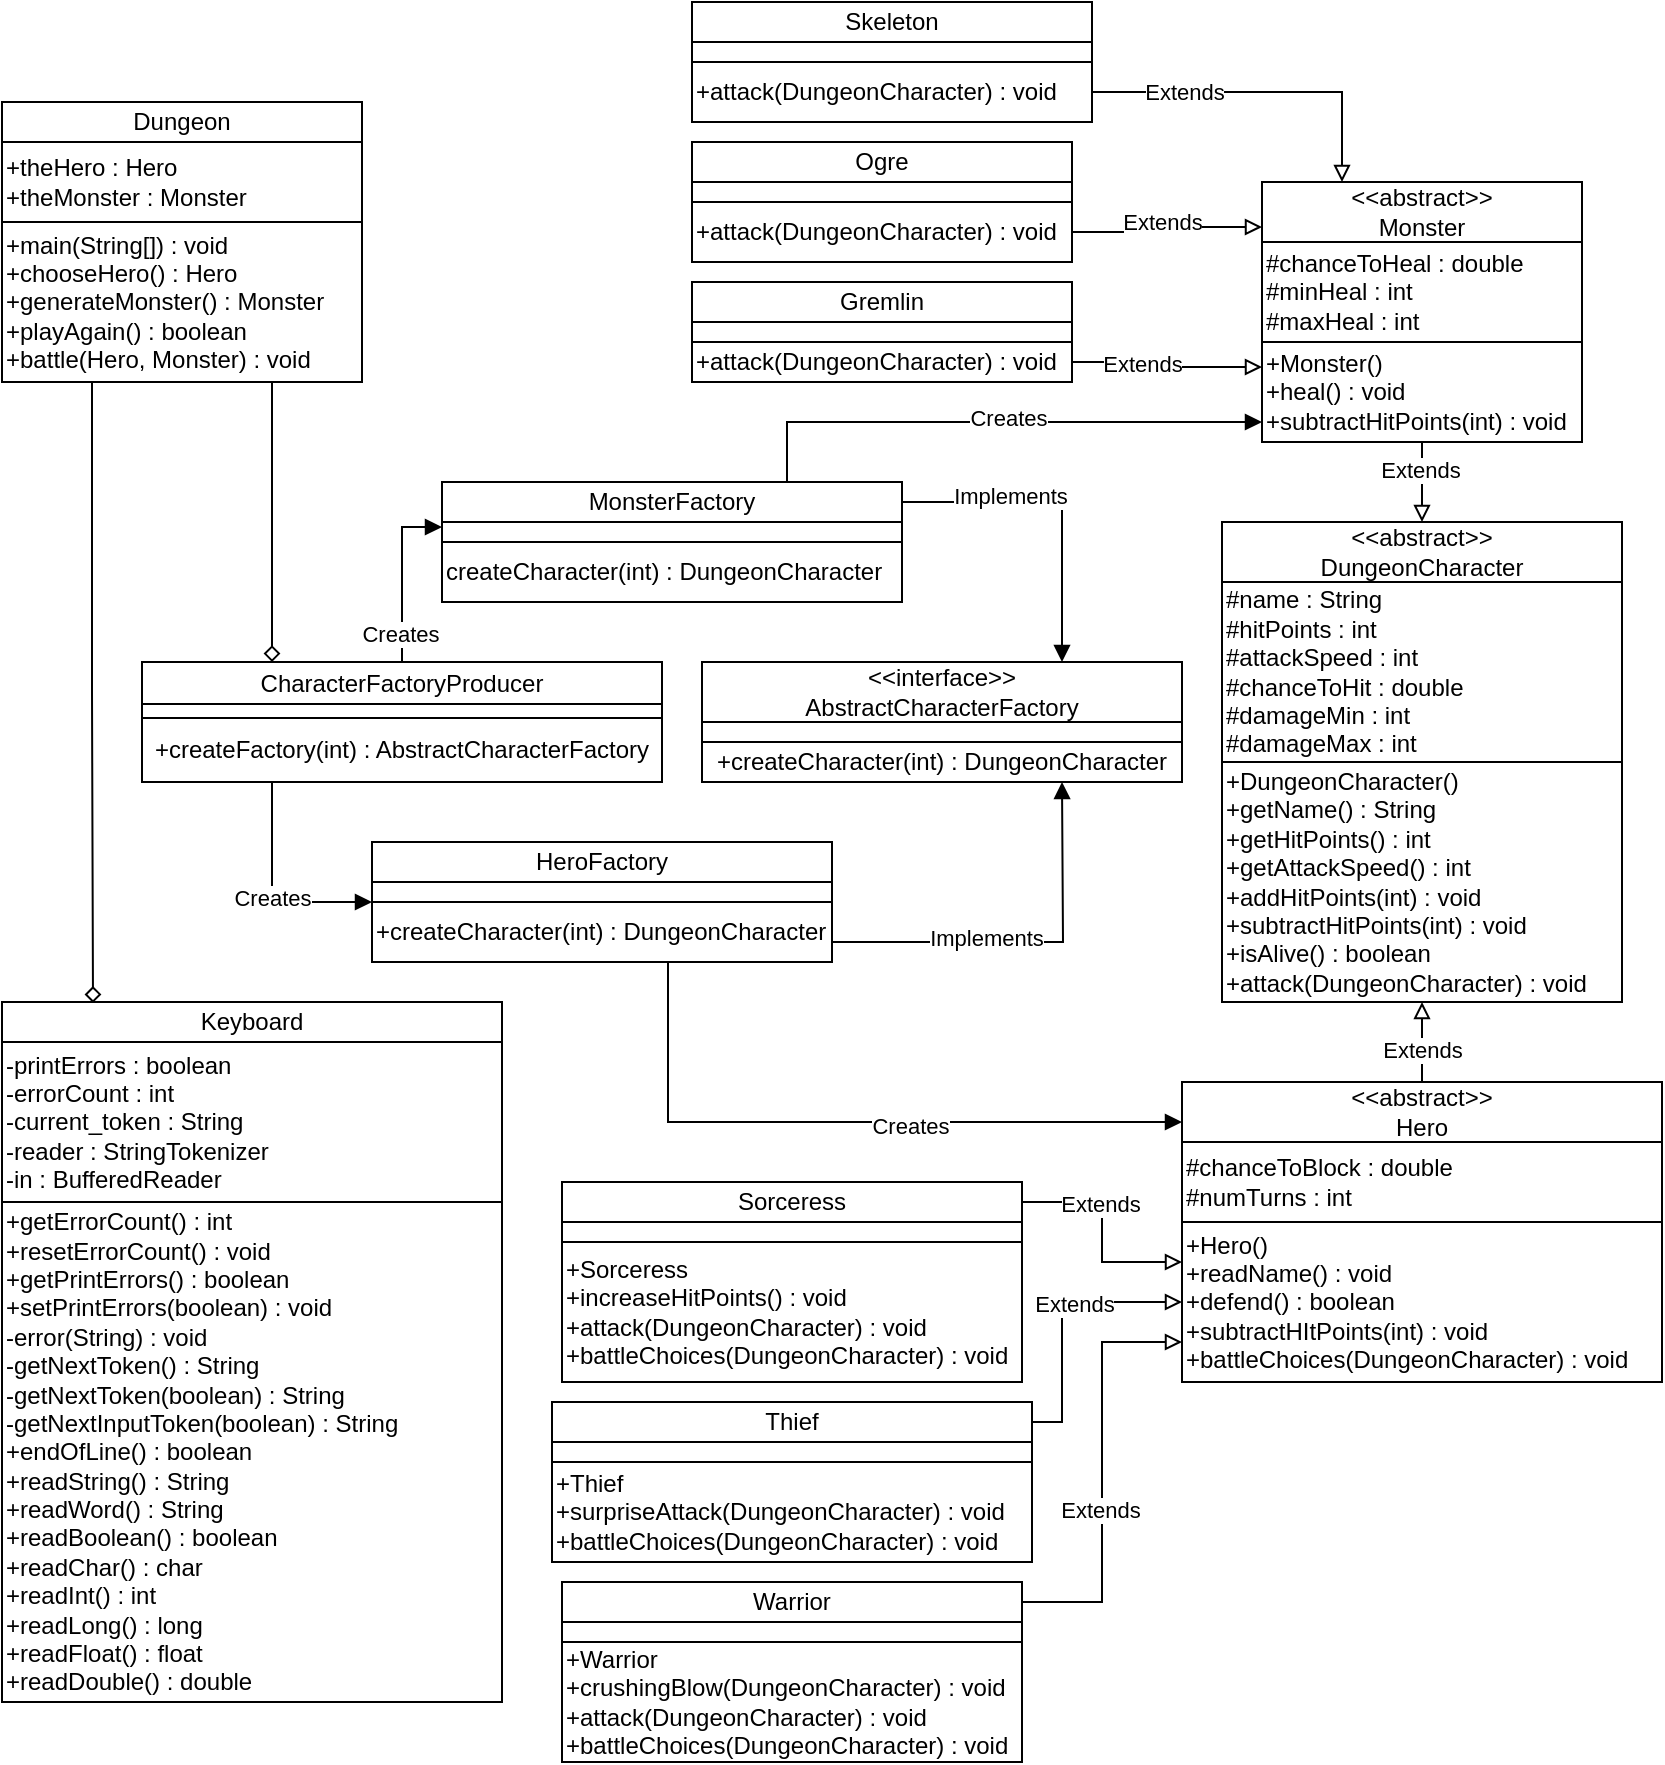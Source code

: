 <mxfile version="14.4.3" type="device"><diagram id="jW1THEX7ErsAPpExIKt4" name="Page-1"><mxGraphModel dx="1336" dy="1763" grid="1" gridSize="10" guides="1" tooltips="1" connect="1" arrows="1" fold="1" page="1" pageScale="1" pageWidth="850" pageHeight="1100" math="0" shadow="0"><root><mxCell id="0"/><mxCell id="1" parent="0"/><mxCell id="ADvjot03Va6A7m9g_6FD-13" value="" style="group" vertex="1" connectable="0" parent="1"><mxGeometry x="10" y="-560" width="180" height="140" as="geometry"/></mxCell><mxCell id="ADvjot03Va6A7m9g_6FD-9" value="Dungeon" style="whiteSpace=wrap;html=1;" vertex="1" parent="ADvjot03Va6A7m9g_6FD-13"><mxGeometry width="180" height="20" as="geometry"/></mxCell><mxCell id="ADvjot03Va6A7m9g_6FD-10" value="+theHero : Hero&lt;br&gt;&lt;div&gt;&lt;span&gt;+theMonster : Monster&lt;/span&gt;&lt;/div&gt;" style="whiteSpace=wrap;html=1;align=left;" vertex="1" parent="ADvjot03Va6A7m9g_6FD-13"><mxGeometry y="20" width="180" height="40" as="geometry"/></mxCell><mxCell id="ADvjot03Va6A7m9g_6FD-11" value="+main(String[]) : void&lt;br&gt;+chooseHero() : Hero&lt;br&gt;+generateMonster() : Monster&lt;br&gt;+playAgain() : boolean&lt;br&gt;+battle(Hero, Monster) : void" style="whiteSpace=wrap;html=1;align=left;" vertex="1" parent="ADvjot03Va6A7m9g_6FD-13"><mxGeometry y="60" width="180" height="80" as="geometry"/></mxCell><mxCell id="ADvjot03Va6A7m9g_6FD-16" value="" style="group" vertex="1" connectable="0" parent="1"><mxGeometry x="620" y="-350" width="200" height="240" as="geometry"/></mxCell><mxCell id="ADvjot03Va6A7m9g_6FD-12" value="&amp;lt;&amp;lt;abstract&amp;gt;&amp;gt;&lt;br&gt;DungeonCharacter" style="whiteSpace=wrap;html=1;" vertex="1" parent="ADvjot03Va6A7m9g_6FD-16"><mxGeometry width="200" height="30" as="geometry"/></mxCell><mxCell id="ADvjot03Va6A7m9g_6FD-14" value="#name : String&lt;br&gt;#hitPoints : int&lt;br&gt;#attackSpeed : int&lt;br&gt;#chanceToHit : double&lt;br&gt;#damageMin : int&lt;br&gt;#damageMax : int" style="whiteSpace=wrap;html=1;align=left;" vertex="1" parent="ADvjot03Va6A7m9g_6FD-16"><mxGeometry y="30" width="200" height="90" as="geometry"/></mxCell><mxCell id="ADvjot03Va6A7m9g_6FD-15" value="+DungeonCharacter()&lt;br&gt;+getName() : String&lt;br&gt;+getHitPoints() : int&lt;br&gt;+getAttackSpeed() : int&lt;br&gt;+addHitPoints(int) : void&lt;br&gt;+subtractHitPoints(int) : void&lt;br&gt;+isAlive() : boolean&lt;br&gt;+attack(DungeonCharacter) : void" style="whiteSpace=wrap;html=1;align=left;" vertex="1" parent="ADvjot03Va6A7m9g_6FD-16"><mxGeometry y="120" width="200" height="120" as="geometry"/></mxCell><mxCell id="ADvjot03Va6A7m9g_6FD-20" value="" style="group" vertex="1" connectable="0" parent="1"><mxGeometry x="355" y="-470" width="190" height="60" as="geometry"/></mxCell><mxCell id="ADvjot03Va6A7m9g_6FD-17" value="Gremlin" style="whiteSpace=wrap;html=1;" vertex="1" parent="ADvjot03Va6A7m9g_6FD-20"><mxGeometry width="190" height="20" as="geometry"/></mxCell><mxCell id="ADvjot03Va6A7m9g_6FD-18" value="" style="whiteSpace=wrap;html=1;" vertex="1" parent="ADvjot03Va6A7m9g_6FD-20"><mxGeometry y="20" width="190" height="10" as="geometry"/></mxCell><mxCell id="ADvjot03Va6A7m9g_6FD-19" value="+attack(DungeonCharacter) : void" style="whiteSpace=wrap;html=1;align=left;" vertex="1" parent="ADvjot03Va6A7m9g_6FD-20"><mxGeometry y="30" width="190" height="20" as="geometry"/></mxCell><mxCell id="ADvjot03Va6A7m9g_6FD-21" value="" style="group" vertex="1" connectable="0" parent="1"><mxGeometry x="355" y="-540" width="190" height="60" as="geometry"/></mxCell><mxCell id="ADvjot03Va6A7m9g_6FD-22" value="Ogre" style="whiteSpace=wrap;html=1;" vertex="1" parent="ADvjot03Va6A7m9g_6FD-21"><mxGeometry width="190" height="20" as="geometry"/></mxCell><mxCell id="ADvjot03Va6A7m9g_6FD-23" value="" style="whiteSpace=wrap;html=1;" vertex="1" parent="ADvjot03Va6A7m9g_6FD-21"><mxGeometry y="20" width="190" height="10" as="geometry"/></mxCell><mxCell id="ADvjot03Va6A7m9g_6FD-24" value="+attack(DungeonCharacter) : void" style="whiteSpace=wrap;html=1;align=left;" vertex="1" parent="ADvjot03Va6A7m9g_6FD-21"><mxGeometry y="30" width="190" height="30" as="geometry"/></mxCell><mxCell id="ADvjot03Va6A7m9g_6FD-25" value="" style="group" vertex="1" connectable="0" parent="1"><mxGeometry x="355" y="-610" width="200" height="60" as="geometry"/></mxCell><mxCell id="ADvjot03Va6A7m9g_6FD-26" value="Skeleton" style="whiteSpace=wrap;html=1;" vertex="1" parent="ADvjot03Va6A7m9g_6FD-25"><mxGeometry width="200" height="20" as="geometry"/></mxCell><mxCell id="ADvjot03Va6A7m9g_6FD-27" value="" style="whiteSpace=wrap;html=1;" vertex="1" parent="ADvjot03Va6A7m9g_6FD-25"><mxGeometry y="20" width="200" height="10" as="geometry"/></mxCell><mxCell id="ADvjot03Va6A7m9g_6FD-28" value="+attack(DungeonCharacter) : void" style="whiteSpace=wrap;html=1;align=left;" vertex="1" parent="ADvjot03Va6A7m9g_6FD-25"><mxGeometry y="30" width="200" height="30" as="geometry"/></mxCell><mxCell id="ADvjot03Va6A7m9g_6FD-40" value="" style="group" vertex="1" connectable="0" parent="1"><mxGeometry x="600" y="-70" width="240" height="150" as="geometry"/></mxCell><mxCell id="ADvjot03Va6A7m9g_6FD-33" value="&amp;lt;&amp;lt;abstract&amp;gt;&amp;gt;&lt;br&gt;Hero" style="whiteSpace=wrap;html=1;" vertex="1" parent="ADvjot03Va6A7m9g_6FD-40"><mxGeometry width="240" height="30" as="geometry"/></mxCell><mxCell id="ADvjot03Va6A7m9g_6FD-34" value="#chanceToBlock : double&lt;br&gt;#numTurns : int" style="whiteSpace=wrap;html=1;align=left;" vertex="1" parent="ADvjot03Va6A7m9g_6FD-40"><mxGeometry y="30" width="240" height="40" as="geometry"/></mxCell><mxCell id="ADvjot03Va6A7m9g_6FD-35" value="+Hero()&lt;br&gt;+readName() : void&lt;br&gt;+defend() : boolean&lt;br&gt;+subtractHItPoints(int) : void&lt;br&gt;+battleChoices(DungeonCharacter) : void" style="whiteSpace=wrap;html=1;align=left;" vertex="1" parent="ADvjot03Va6A7m9g_6FD-40"><mxGeometry y="70" width="240" height="80" as="geometry"/></mxCell><mxCell id="ADvjot03Va6A7m9g_6FD-44" value="" style="group" vertex="1" connectable="0" parent="1"><mxGeometry x="10" y="-110" width="250" height="350" as="geometry"/></mxCell><mxCell id="ADvjot03Va6A7m9g_6FD-39" value="Keyboard" style="whiteSpace=wrap;html=1;" vertex="1" parent="ADvjot03Va6A7m9g_6FD-44"><mxGeometry width="250" height="20" as="geometry"/></mxCell><mxCell id="ADvjot03Va6A7m9g_6FD-42" value="&lt;div&gt;&lt;span&gt;-printErrors : boolean&lt;/span&gt;&lt;/div&gt;&lt;div&gt;&lt;span&gt;-errorCount : int&lt;/span&gt;&lt;/div&gt;&lt;div&gt;&lt;span&gt;-current_token : String&lt;/span&gt;&lt;/div&gt;&lt;div&gt;&lt;span&gt;-reader : StringTokenizer&lt;/span&gt;&lt;/div&gt;&lt;div&gt;&lt;span&gt;-in : BufferedReader&lt;/span&gt;&lt;/div&gt;" style="whiteSpace=wrap;html=1;align=left;" vertex="1" parent="ADvjot03Va6A7m9g_6FD-44"><mxGeometry y="20" width="250" height="80" as="geometry"/></mxCell><mxCell id="ADvjot03Va6A7m9g_6FD-43" value="+getErrorCount() : int&lt;br&gt;+resetErrorCount() : void&lt;br&gt;+getPrintErrors() : boolean&lt;br&gt;+setPrintErrors(boolean) : void&lt;br&gt;-error(String) : void&lt;br&gt;-getNextToken() : String&lt;br&gt;-getNextToken(boolean) : String&lt;br&gt;-getNextInputToken(boolean) : String&lt;br&gt;+endOfLine() : boolean&lt;br&gt;+readString() : String&lt;br&gt;+readWord() : String&lt;br&gt;+readBoolean() : boolean&lt;br&gt;+readChar() : char&lt;br&gt;+readInt() : int&lt;br&gt;+readLong() : long&lt;br&gt;+readFloat() : float&lt;br&gt;+readDouble() : double" style="whiteSpace=wrap;html=1;align=left;" vertex="1" parent="ADvjot03Va6A7m9g_6FD-44"><mxGeometry y="100" width="250" height="250" as="geometry"/></mxCell><mxCell id="ADvjot03Va6A7m9g_6FD-49" value="" style="group" vertex="1" connectable="0" parent="1"><mxGeometry x="640" y="-520" width="160" height="130" as="geometry"/></mxCell><mxCell id="ADvjot03Va6A7m9g_6FD-45" value="&amp;lt;&amp;lt;abstract&amp;gt;&amp;gt;&lt;br&gt;Monster" style="whiteSpace=wrap;html=1;" vertex="1" parent="ADvjot03Va6A7m9g_6FD-49"><mxGeometry width="160" height="30" as="geometry"/></mxCell><mxCell id="ADvjot03Va6A7m9g_6FD-46" value="#chanceToHeal : double&lt;br&gt;#minHeal : int&lt;br&gt;#maxHeal : int" style="whiteSpace=wrap;html=1;align=left;" vertex="1" parent="ADvjot03Va6A7m9g_6FD-49"><mxGeometry y="30" width="160" height="50" as="geometry"/></mxCell><mxCell id="ADvjot03Va6A7m9g_6FD-47" value="+Monster()&lt;br&gt;+heal() : void&lt;br&gt;+subtractHitPoints(int) : void" style="whiteSpace=wrap;html=1;align=left;" vertex="1" parent="ADvjot03Va6A7m9g_6FD-49"><mxGeometry y="80" width="160" height="50" as="geometry"/></mxCell><mxCell id="ADvjot03Va6A7m9g_6FD-61" value="" style="group" vertex="1" connectable="0" parent="1"><mxGeometry x="285" y="90" width="240" height="80" as="geometry"/></mxCell><mxCell id="ADvjot03Va6A7m9g_6FD-55" value="Thief" style="whiteSpace=wrap;html=1;" vertex="1" parent="ADvjot03Va6A7m9g_6FD-61"><mxGeometry width="240" height="20" as="geometry"/></mxCell><mxCell id="ADvjot03Va6A7m9g_6FD-56" value="" style="whiteSpace=wrap;html=1;" vertex="1" parent="ADvjot03Va6A7m9g_6FD-61"><mxGeometry y="20" width="240" height="10" as="geometry"/></mxCell><mxCell id="ADvjot03Va6A7m9g_6FD-57" value="+Thief&lt;br&gt;+surpriseAttack(DungeonCharacter) : void&lt;br&gt;+battleChoices(DungeonCharacter) : void&lt;br&gt;" style="whiteSpace=wrap;html=1;align=left;" vertex="1" parent="ADvjot03Va6A7m9g_6FD-61"><mxGeometry y="30" width="240" height="50" as="geometry"/></mxCell><mxCell id="ADvjot03Va6A7m9g_6FD-62" value="" style="group" vertex="1" connectable="0" parent="1"><mxGeometry x="290" y="180" width="230" height="90" as="geometry"/></mxCell><mxCell id="ADvjot03Va6A7m9g_6FD-58" value="Warrior" style="whiteSpace=wrap;html=1;" vertex="1" parent="ADvjot03Va6A7m9g_6FD-62"><mxGeometry width="230" height="20" as="geometry"/></mxCell><mxCell id="ADvjot03Va6A7m9g_6FD-59" value="" style="whiteSpace=wrap;html=1;" vertex="1" parent="ADvjot03Va6A7m9g_6FD-62"><mxGeometry y="20" width="230" height="10" as="geometry"/></mxCell><mxCell id="ADvjot03Va6A7m9g_6FD-60" value="+Warrior&lt;br&gt;+crushingBlow(DungeonCharacter) : void&lt;br&gt;+attack(DungeonCharacter) : void&lt;br&gt;+battleChoices(DungeonCharacter) : void" style="whiteSpace=wrap;html=1;align=left;" vertex="1" parent="ADvjot03Va6A7m9g_6FD-62"><mxGeometry y="30" width="230" height="60" as="geometry"/></mxCell><mxCell id="ADvjot03Va6A7m9g_6FD-63" value="" style="group" vertex="1" connectable="0" parent="1"><mxGeometry x="290" y="-20" width="230" height="100" as="geometry"/></mxCell><mxCell id="ADvjot03Va6A7m9g_6FD-52" value="Sorceress" style="whiteSpace=wrap;html=1;" vertex="1" parent="ADvjot03Va6A7m9g_6FD-63"><mxGeometry width="230" height="20" as="geometry"/></mxCell><mxCell id="ADvjot03Va6A7m9g_6FD-53" value="" style="whiteSpace=wrap;html=1;" vertex="1" parent="ADvjot03Va6A7m9g_6FD-63"><mxGeometry y="20" width="230" height="10" as="geometry"/></mxCell><mxCell id="ADvjot03Va6A7m9g_6FD-54" value="+Sorceress&lt;br&gt;+increaseHitPoints() : void&lt;br&gt;+attack(DungeonCharacter) : void&lt;br&gt;+battleChoices(DungeonCharacter) : void" style="whiteSpace=wrap;html=1;align=left;" vertex="1" parent="ADvjot03Va6A7m9g_6FD-63"><mxGeometry y="30" width="230" height="70" as="geometry"/></mxCell><mxCell id="ADvjot03Va6A7m9g_6FD-64" style="edgeStyle=orthogonalEdgeStyle;rounded=0;orthogonalLoop=1;jettySize=auto;html=1;exitX=1;exitY=0.5;exitDx=0;exitDy=0;entryX=0;entryY=0.5;entryDx=0;entryDy=0;endArrow=block;endFill=0;" edge="1" parent="1" source="ADvjot03Va6A7m9g_6FD-55" target="ADvjot03Va6A7m9g_6FD-35"><mxGeometry relative="1" as="geometry"><Array as="points"><mxPoint x="540" y="100"/><mxPoint x="540" y="40"/></Array></mxGeometry></mxCell><mxCell id="ADvjot03Va6A7m9g_6FD-105" value="Extends" style="edgeLabel;html=1;align=center;verticalAlign=middle;resizable=0;points=[];" vertex="1" connectable="0" parent="ADvjot03Va6A7m9g_6FD-64"><mxGeometry x="0.191" y="-1" relative="1" as="geometry"><mxPoint as="offset"/></mxGeometry></mxCell><mxCell id="ADvjot03Va6A7m9g_6FD-65" style="edgeStyle=orthogonalEdgeStyle;rounded=0;orthogonalLoop=1;jettySize=auto;html=1;exitX=1;exitY=0.5;exitDx=0;exitDy=0;entryX=0;entryY=0.25;entryDx=0;entryDy=0;endArrow=block;endFill=0;" edge="1" parent="1" source="ADvjot03Va6A7m9g_6FD-52" target="ADvjot03Va6A7m9g_6FD-35"><mxGeometry relative="1" as="geometry"/></mxCell><mxCell id="ADvjot03Va6A7m9g_6FD-98" value="Extends" style="edgeLabel;html=1;align=center;verticalAlign=middle;resizable=0;points=[];" vertex="1" connectable="0" parent="ADvjot03Va6A7m9g_6FD-65"><mxGeometry x="-0.256" y="-1" relative="1" as="geometry"><mxPoint as="offset"/></mxGeometry></mxCell><mxCell id="ADvjot03Va6A7m9g_6FD-67" style="edgeStyle=orthogonalEdgeStyle;rounded=0;orthogonalLoop=1;jettySize=auto;html=1;exitX=0.5;exitY=0;exitDx=0;exitDy=0;endArrow=block;endFill=0;" edge="1" parent="1" source="ADvjot03Va6A7m9g_6FD-33"><mxGeometry relative="1" as="geometry"><mxPoint x="720" y="-110" as="targetPoint"/></mxGeometry></mxCell><mxCell id="ADvjot03Va6A7m9g_6FD-96" value="Extends" style="edgeLabel;html=1;align=center;verticalAlign=middle;resizable=0;points=[];" vertex="1" connectable="0" parent="ADvjot03Va6A7m9g_6FD-67"><mxGeometry x="-0.188" relative="1" as="geometry"><mxPoint as="offset"/></mxGeometry></mxCell><mxCell id="ADvjot03Va6A7m9g_6FD-74" style="edgeStyle=orthogonalEdgeStyle;rounded=0;orthogonalLoop=1;jettySize=auto;html=1;exitX=0.5;exitY=1;exitDx=0;exitDy=0;entryX=0.5;entryY=0;entryDx=0;entryDy=0;endArrow=block;endFill=0;" edge="1" parent="1" source="ADvjot03Va6A7m9g_6FD-47" target="ADvjot03Va6A7m9g_6FD-12"><mxGeometry relative="1" as="geometry"/></mxCell><mxCell id="ADvjot03Va6A7m9g_6FD-95" value="Extends" style="edgeLabel;html=1;align=center;verticalAlign=middle;resizable=0;points=[];" vertex="1" connectable="0" parent="ADvjot03Va6A7m9g_6FD-74"><mxGeometry x="-0.334" y="-1" relative="1" as="geometry"><mxPoint as="offset"/></mxGeometry></mxCell><mxCell id="ADvjot03Va6A7m9g_6FD-75" style="edgeStyle=orthogonalEdgeStyle;rounded=0;orthogonalLoop=1;jettySize=auto;html=1;exitX=1;exitY=0.5;exitDx=0;exitDy=0;entryX=0;entryY=0.75;entryDx=0;entryDy=0;endArrow=block;endFill=0;" edge="1" parent="1" source="ADvjot03Va6A7m9g_6FD-24" target="ADvjot03Va6A7m9g_6FD-45"><mxGeometry relative="1" as="geometry"/></mxCell><mxCell id="ADvjot03Va6A7m9g_6FD-92" value="Extends" style="edgeLabel;html=1;align=center;verticalAlign=middle;resizable=0;points=[];" vertex="1" connectable="0" parent="ADvjot03Va6A7m9g_6FD-75"><mxGeometry x="-0.701" y="1" relative="1" as="geometry"><mxPoint x="30.52" y="-4" as="offset"/></mxGeometry></mxCell><mxCell id="ADvjot03Va6A7m9g_6FD-76" style="edgeStyle=orthogonalEdgeStyle;rounded=0;orthogonalLoop=1;jettySize=auto;html=1;exitX=1;exitY=0.5;exitDx=0;exitDy=0;entryX=0.25;entryY=0;entryDx=0;entryDy=0;endArrow=block;endFill=0;" edge="1" parent="1" source="ADvjot03Va6A7m9g_6FD-28" target="ADvjot03Va6A7m9g_6FD-45"><mxGeometry relative="1" as="geometry"/></mxCell><mxCell id="ADvjot03Va6A7m9g_6FD-94" value="Extends" style="edgeLabel;html=1;align=center;verticalAlign=middle;resizable=0;points=[];" vertex="1" connectable="0" parent="ADvjot03Va6A7m9g_6FD-76"><mxGeometry x="0.292" y="-1" relative="1" as="geometry"><mxPoint x="-64.66" y="-1" as="offset"/></mxGeometry></mxCell><mxCell id="ADvjot03Va6A7m9g_6FD-77" style="edgeStyle=orthogonalEdgeStyle;rounded=0;orthogonalLoop=1;jettySize=auto;html=1;exitX=1;exitY=0.5;exitDx=0;exitDy=0;entryX=0;entryY=0.25;entryDx=0;entryDy=0;endArrow=block;endFill=0;" edge="1" parent="1" source="ADvjot03Va6A7m9g_6FD-19" target="ADvjot03Va6A7m9g_6FD-47"><mxGeometry relative="1" as="geometry"/></mxCell><mxCell id="ADvjot03Va6A7m9g_6FD-93" value="Extends" style="edgeLabel;html=1;align=center;verticalAlign=middle;resizable=0;points=[];" vertex="1" connectable="0" parent="ADvjot03Va6A7m9g_6FD-77"><mxGeometry x="-0.281" y="-1" relative="1" as="geometry"><mxPoint as="offset"/></mxGeometry></mxCell><mxCell id="ADvjot03Va6A7m9g_6FD-4" value="" style="group" vertex="1" connectable="0" parent="1"><mxGeometry x="360" y="-280" width="240" height="100" as="geometry"/></mxCell><mxCell id="ADvjot03Va6A7m9g_6FD-1" value="&amp;lt;&amp;lt;interface&amp;gt;&amp;gt;&lt;br&gt;AbstractCharacterFactory" style="whiteSpace=wrap;html=1;" vertex="1" parent="ADvjot03Va6A7m9g_6FD-4"><mxGeometry width="240" height="30" as="geometry"/></mxCell><mxCell id="ADvjot03Va6A7m9g_6FD-2" value="" style="whiteSpace=wrap;html=1;" vertex="1" parent="ADvjot03Va6A7m9g_6FD-4"><mxGeometry y="30" width="240" height="10" as="geometry"/></mxCell><mxCell id="ADvjot03Va6A7m9g_6FD-3" value="+createCharacter(int) : DungeonCharacter" style="whiteSpace=wrap;html=1;" vertex="1" parent="ADvjot03Va6A7m9g_6FD-4"><mxGeometry y="40" width="240" height="20" as="geometry"/></mxCell><mxCell id="ADvjot03Va6A7m9g_6FD-41" value="" style="group" vertex="1" connectable="0" parent="1"><mxGeometry x="195" y="-190" width="230" height="60" as="geometry"/></mxCell><mxCell id="ADvjot03Va6A7m9g_6FD-36" value="HeroFactory" style="whiteSpace=wrap;html=1;" vertex="1" parent="ADvjot03Va6A7m9g_6FD-41"><mxGeometry width="230" height="20" as="geometry"/></mxCell><mxCell id="ADvjot03Va6A7m9g_6FD-37" value="" style="whiteSpace=wrap;html=1;" vertex="1" parent="ADvjot03Va6A7m9g_6FD-41"><mxGeometry y="20" width="230" height="10" as="geometry"/></mxCell><mxCell id="ADvjot03Va6A7m9g_6FD-38" value="+createCharacter(int) : DungeonCharacter" style="whiteSpace=wrap;html=1;align=left;" vertex="1" parent="ADvjot03Va6A7m9g_6FD-41"><mxGeometry y="30" width="230" height="30" as="geometry"/></mxCell><mxCell id="ADvjot03Va6A7m9g_6FD-68" value="" style="group" vertex="1" connectable="0" parent="1"><mxGeometry x="230" y="-370" width="230" height="60" as="geometry"/></mxCell><mxCell id="ADvjot03Va6A7m9g_6FD-48" value="MonsterFactory" style="whiteSpace=wrap;html=1;" vertex="1" parent="ADvjot03Va6A7m9g_6FD-68"><mxGeometry width="230" height="20" as="geometry"/></mxCell><mxCell id="ADvjot03Va6A7m9g_6FD-50" value="" style="whiteSpace=wrap;html=1;" vertex="1" parent="ADvjot03Va6A7m9g_6FD-68"><mxGeometry y="20" width="230" height="10" as="geometry"/></mxCell><mxCell id="ADvjot03Va6A7m9g_6FD-51" value="createCharacter(int) : DungeonCharacter" style="whiteSpace=wrap;html=1;align=left;" vertex="1" parent="ADvjot03Va6A7m9g_6FD-68"><mxGeometry y="30" width="230" height="30" as="geometry"/></mxCell><mxCell id="ADvjot03Va6A7m9g_6FD-79" value="" style="group" vertex="1" connectable="0" parent="1"><mxGeometry x="80" y="-280" width="260" height="60" as="geometry"/></mxCell><mxCell id="ADvjot03Va6A7m9g_6FD-5" value="CharacterFactoryProducer" style="whiteSpace=wrap;html=1;" vertex="1" parent="ADvjot03Va6A7m9g_6FD-79"><mxGeometry width="260" height="21" as="geometry"/></mxCell><mxCell id="ADvjot03Va6A7m9g_6FD-6" value="" style="whiteSpace=wrap;html=1;" vertex="1" parent="ADvjot03Va6A7m9g_6FD-79"><mxGeometry y="21" width="260" height="7" as="geometry"/></mxCell><mxCell id="ADvjot03Va6A7m9g_6FD-7" value="+createFactory(int) : AbstractCharacterFactory" style="whiteSpace=wrap;html=1;" vertex="1" parent="ADvjot03Va6A7m9g_6FD-79"><mxGeometry y="28" width="260" height="32" as="geometry"/></mxCell><mxCell id="ADvjot03Va6A7m9g_6FD-80" style="edgeStyle=orthogonalEdgeStyle;rounded=0;orthogonalLoop=1;jettySize=auto;html=1;entryX=0;entryY=0.25;entryDx=0;entryDy=0;endArrow=block;endFill=1;" edge="1" parent="1" source="ADvjot03Va6A7m9g_6FD-5" target="ADvjot03Va6A7m9g_6FD-50"><mxGeometry relative="1" as="geometry"/></mxCell><mxCell id="ADvjot03Va6A7m9g_6FD-101" value="Creates" style="edgeLabel;html=1;align=center;verticalAlign=middle;resizable=0;points=[];" vertex="1" connectable="0" parent="ADvjot03Va6A7m9g_6FD-80"><mxGeometry x="-0.683" y="1" relative="1" as="geometry"><mxPoint as="offset"/></mxGeometry></mxCell><mxCell id="ADvjot03Va6A7m9g_6FD-81" style="edgeStyle=orthogonalEdgeStyle;rounded=0;orthogonalLoop=1;jettySize=auto;html=1;exitX=1;exitY=0;exitDx=0;exitDy=0;entryX=0.75;entryY=0;entryDx=0;entryDy=0;endArrow=block;endFill=1;" edge="1" parent="1" source="ADvjot03Va6A7m9g_6FD-51" target="ADvjot03Va6A7m9g_6FD-1"><mxGeometry relative="1" as="geometry"/></mxCell><mxCell id="ADvjot03Va6A7m9g_6FD-85" value="Implements" style="edgeLabel;html=1;align=center;verticalAlign=middle;resizable=0;points=[];" vertex="1" connectable="0" parent="ADvjot03Va6A7m9g_6FD-81"><mxGeometry x="-0.183" y="3" relative="1" as="geometry"><mxPoint as="offset"/></mxGeometry></mxCell><mxCell id="ADvjot03Va6A7m9g_6FD-82" style="edgeStyle=orthogonalEdgeStyle;rounded=0;orthogonalLoop=1;jettySize=auto;html=1;exitX=1;exitY=1;exitDx=0;exitDy=0;endArrow=block;endFill=1;" edge="1" parent="1" source="ADvjot03Va6A7m9g_6FD-37"><mxGeometry relative="1" as="geometry"><mxPoint x="540" y="-220" as="targetPoint"/></mxGeometry></mxCell><mxCell id="ADvjot03Va6A7m9g_6FD-84" value="Implements" style="edgeLabel;html=1;align=center;verticalAlign=middle;resizable=0;points=[];" vertex="1" connectable="0" parent="ADvjot03Va6A7m9g_6FD-82"><mxGeometry x="-0.105" y="2" relative="1" as="geometry"><mxPoint as="offset"/></mxGeometry></mxCell><mxCell id="ADvjot03Va6A7m9g_6FD-83" style="edgeStyle=orthogonalEdgeStyle;rounded=0;orthogonalLoop=1;jettySize=auto;html=1;exitX=0.25;exitY=1;exitDx=0;exitDy=0;entryX=0;entryY=0;entryDx=0;entryDy=0;endArrow=block;endFill=1;" edge="1" parent="1" source="ADvjot03Va6A7m9g_6FD-7" target="ADvjot03Va6A7m9g_6FD-38"><mxGeometry relative="1" as="geometry"><Array as="points"><mxPoint x="145" y="-160"/></Array></mxGeometry></mxCell><mxCell id="ADvjot03Va6A7m9g_6FD-100" value="Creates" style="edgeLabel;html=1;align=center;verticalAlign=middle;resizable=0;points=[];" vertex="1" connectable="0" parent="ADvjot03Va6A7m9g_6FD-83"><mxGeometry x="0.043" relative="1" as="geometry"><mxPoint as="offset"/></mxGeometry></mxCell><mxCell id="ADvjot03Va6A7m9g_6FD-86" style="edgeStyle=orthogonalEdgeStyle;rounded=0;orthogonalLoop=1;jettySize=auto;html=1;exitX=0.75;exitY=0;exitDx=0;exitDy=0;endArrow=block;endFill=1;" edge="1" parent="1" source="ADvjot03Va6A7m9g_6FD-48"><mxGeometry relative="1" as="geometry"><mxPoint x="640" y="-400" as="targetPoint"/><Array as="points"><mxPoint x="402" y="-400"/></Array></mxGeometry></mxCell><mxCell id="ADvjot03Va6A7m9g_6FD-87" value="Creates" style="edgeLabel;html=1;align=center;verticalAlign=middle;resizable=0;points=[];" vertex="1" connectable="0" parent="ADvjot03Va6A7m9g_6FD-86"><mxGeometry x="0.039" y="2" relative="1" as="geometry"><mxPoint x="1" as="offset"/></mxGeometry></mxCell><mxCell id="ADvjot03Va6A7m9g_6FD-88" style="edgeStyle=orthogonalEdgeStyle;rounded=0;orthogonalLoop=1;jettySize=auto;html=1;exitX=0.75;exitY=1;exitDx=0;exitDy=0;endArrow=block;endFill=1;" edge="1" parent="1" source="ADvjot03Va6A7m9g_6FD-38"><mxGeometry relative="1" as="geometry"><mxPoint x="600" y="-50" as="targetPoint"/><Array as="points"><mxPoint x="343" y="-50"/></Array></mxGeometry></mxCell><mxCell id="ADvjot03Va6A7m9g_6FD-89" value="Creates" style="edgeLabel;html=1;align=center;verticalAlign=middle;resizable=0;points=[];" vertex="1" connectable="0" parent="ADvjot03Va6A7m9g_6FD-88"><mxGeometry x="0.238" y="-2" relative="1" as="geometry"><mxPoint x="1" as="offset"/></mxGeometry></mxCell><mxCell id="ADvjot03Va6A7m9g_6FD-103" style="edgeStyle=orthogonalEdgeStyle;rounded=0;orthogonalLoop=1;jettySize=auto;html=1;exitX=1;exitY=0.5;exitDx=0;exitDy=0;entryX=0;entryY=0.75;entryDx=0;entryDy=0;endArrow=block;endFill=0;" edge="1" parent="1" source="ADvjot03Va6A7m9g_6FD-58" target="ADvjot03Va6A7m9g_6FD-35"><mxGeometry relative="1" as="geometry"/></mxCell><mxCell id="ADvjot03Va6A7m9g_6FD-104" value="Extends" style="edgeLabel;html=1;align=center;verticalAlign=middle;resizable=0;points=[];" vertex="1" connectable="0" parent="ADvjot03Va6A7m9g_6FD-103"><mxGeometry x="-0.183" y="1" relative="1" as="geometry"><mxPoint as="offset"/></mxGeometry></mxCell><mxCell id="ADvjot03Va6A7m9g_6FD-106" style="edgeStyle=orthogonalEdgeStyle;rounded=0;orthogonalLoop=1;jettySize=auto;html=1;exitX=0.75;exitY=1;exitDx=0;exitDy=0;entryX=0.25;entryY=0;entryDx=0;entryDy=0;endArrow=diamond;endFill=0;" edge="1" parent="1" source="ADvjot03Va6A7m9g_6FD-11" target="ADvjot03Va6A7m9g_6FD-5"><mxGeometry relative="1" as="geometry"/></mxCell><mxCell id="ADvjot03Va6A7m9g_6FD-107" style="edgeStyle=orthogonalEdgeStyle;rounded=0;orthogonalLoop=1;jettySize=auto;html=1;exitX=0.25;exitY=1;exitDx=0;exitDy=0;entryX=0.182;entryY=0.021;entryDx=0;entryDy=0;entryPerimeter=0;endArrow=diamond;endFill=0;" edge="1" parent="1" source="ADvjot03Va6A7m9g_6FD-11" target="ADvjot03Va6A7m9g_6FD-39"><mxGeometry relative="1" as="geometry"/></mxCell></root></mxGraphModel></diagram></mxfile>